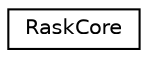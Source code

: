 digraph "Graphical Class Hierarchy"
{
 // LATEX_PDF_SIZE
  edge [fontname="Helvetica",fontsize="10",labelfontname="Helvetica",labelfontsize="10"];
  node [fontname="Helvetica",fontsize="10",shape=record];
  rankdir="LR";
  Node0 [label="RaskCore",height=0.2,width=0.4,color="black", fillcolor="white", style="filled",URL="$d1/dfb/class_rask_core.html",tooltip="Loops event for execution of timers and pseudo-threads."];
}
